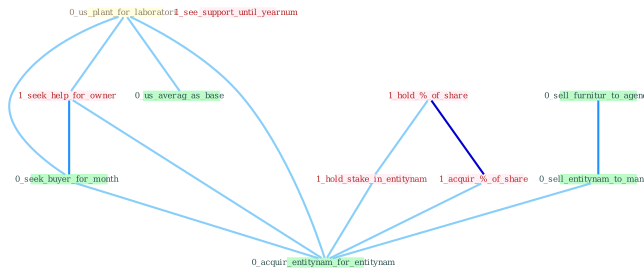 Graph G{ 
    node
    [shape=polygon,style=filled,width=.5,height=.06,color="#BDFCC9",fixedsize=true,fontsize=4,
    fontcolor="#2f4f4f"];
    {node
    [color="#ffffe0", fontcolor="#8b7d6b"] "0_us_plant_for_laboratori "}
{node [color="#fff0f5", fontcolor="#b22222"] "1_hold_%_of_share " "1_hold_stake_in_entitynam " "1_seek_help_for_owner " "1_acquir_%_of_share " "1_see_support_until_yearnum "}
edge [color="#B0E2FF"];

	"0_us_plant_for_laboratori " -- "1_seek_help_for_owner " [w="1", color="#87cefa" ];
	"0_us_plant_for_laboratori " -- "0_seek_buyer_for_month " [w="1", color="#87cefa" ];
	"0_us_plant_for_laboratori " -- "0_us_averag_as_base " [w="1", color="#87cefa" ];
	"0_us_plant_for_laboratori " -- "0_acquir_entitynam_for_entitynam " [w="1", color="#87cefa" ];
	"1_hold_%_of_share " -- "1_hold_stake_in_entitynam " [w="1", color="#87cefa" ];
	"1_hold_%_of_share " -- "1_acquir_%_of_share " [w="3", color="#0000cd" , len=0.6];
	"1_hold_stake_in_entitynam " -- "0_acquir_entitynam_for_entitynam " [w="1", color="#87cefa" ];
	"1_seek_help_for_owner " -- "0_seek_buyer_for_month " [w="2", color="#1e90ff" , len=0.8];
	"1_seek_help_for_owner " -- "0_acquir_entitynam_for_entitynam " [w="1", color="#87cefa" ];
	"0_seek_buyer_for_month " -- "0_acquir_entitynam_for_entitynam " [w="1", color="#87cefa" ];
	"1_acquir_%_of_share " -- "0_acquir_entitynam_for_entitynam " [w="1", color="#87cefa" ];
	"0_sell_furnitur_to_agenc " -- "0_sell_entitynam_to_manag " [w="2", color="#1e90ff" , len=0.8];
	"0_sell_entitynam_to_manag " -- "0_acquir_entitynam_for_entitynam " [w="1", color="#87cefa" ];
}